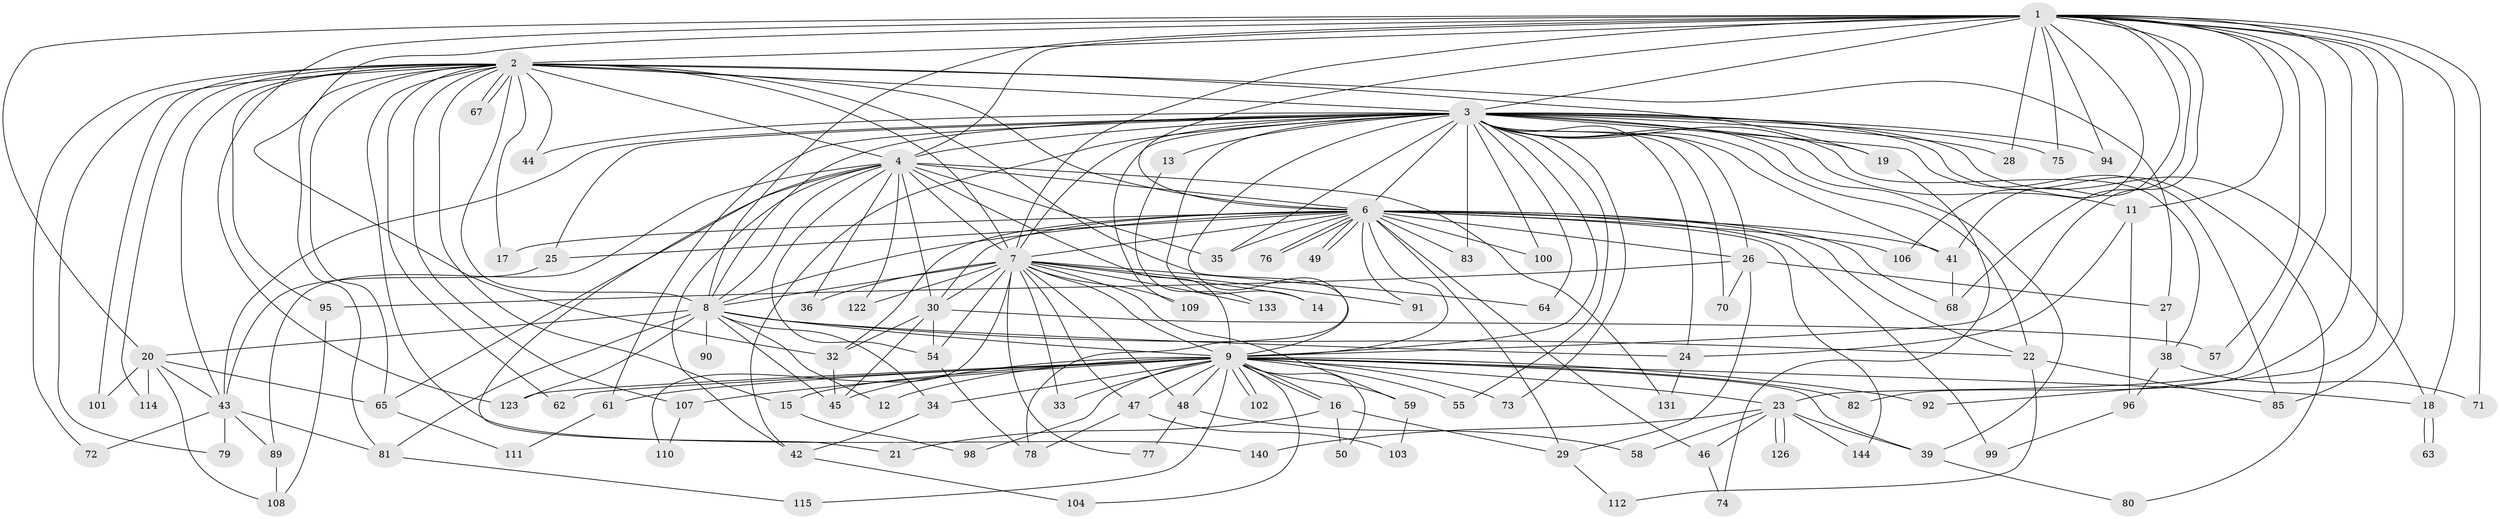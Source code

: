 // original degree distribution, {29: 0.0136986301369863, 26: 0.00684931506849315, 20: 0.00684931506849315, 18: 0.00684931506849315, 32: 0.00684931506849315, 25: 0.00684931506849315, 19: 0.00684931506849315, 38: 0.00684931506849315, 12: 0.00684931506849315, 4: 0.1232876712328767, 2: 0.5616438356164384, 3: 0.1643835616438356, 5: 0.0273972602739726, 6: 0.02054794520547945, 9: 0.00684931506849315, 8: 0.02054794520547945, 7: 0.00684931506849315}
// Generated by graph-tools (version 1.1) at 2025/17/03/04/25 18:17:25]
// undirected, 102 vertices, 236 edges
graph export_dot {
graph [start="1"]
  node [color=gray90,style=filled];
  1;
  2 [super="+56"];
  3 [super="+97+51+138+5"];
  4;
  6;
  7;
  8 [super="+53+31"];
  9;
  11;
  12;
  13;
  14;
  15;
  16;
  17;
  18;
  19 [super="+69+66"];
  20 [super="+86"];
  21;
  22 [super="+40"];
  23;
  24;
  25;
  26;
  27;
  28;
  29 [super="+105"];
  30 [super="+125+146+84"];
  32;
  33;
  34;
  35 [super="+141"];
  36;
  38;
  39;
  41 [super="+130"];
  42;
  43 [super="+134+116"];
  44 [super="+135"];
  45 [super="+93+60"];
  46;
  47 [super="+127"];
  48;
  49;
  50;
  54 [super="+142"];
  55;
  57;
  58;
  59;
  61;
  62;
  63;
  64;
  65 [super="+119"];
  67;
  68 [super="+88"];
  70;
  71;
  72;
  73 [super="+117"];
  74;
  75;
  76;
  77;
  78;
  79;
  80;
  81;
  82;
  83;
  85;
  89;
  90;
  91;
  92;
  94;
  95;
  96;
  98;
  99;
  100;
  101;
  102;
  103;
  104;
  106;
  107;
  108 [super="+132"];
  109;
  110;
  111;
  112;
  114;
  115;
  122;
  123 [super="+139"];
  126;
  131;
  133;
  140;
  144;
  1 -- 2 [weight=2];
  1 -- 3 [weight=4];
  1 -- 4;
  1 -- 6;
  1 -- 7;
  1 -- 8 [weight=2];
  1 -- 9;
  1 -- 11;
  1 -- 18;
  1 -- 20;
  1 -- 23;
  1 -- 28;
  1 -- 32;
  1 -- 41;
  1 -- 57;
  1 -- 68;
  1 -- 71;
  1 -- 75;
  1 -- 82;
  1 -- 85;
  1 -- 92;
  1 -- 94;
  1 -- 106;
  1 -- 123;
  2 -- 3 [weight=3];
  2 -- 4;
  2 -- 6;
  2 -- 7;
  2 -- 8 [weight=2];
  2 -- 9;
  2 -- 15;
  2 -- 17;
  2 -- 19;
  2 -- 27;
  2 -- 44 [weight=2];
  2 -- 62;
  2 -- 65;
  2 -- 67;
  2 -- 67;
  2 -- 79;
  2 -- 81;
  2 -- 95;
  2 -- 101;
  2 -- 107;
  2 -- 114;
  2 -- 140;
  2 -- 72;
  2 -- 43;
  3 -- 4 [weight=4];
  3 -- 6 [weight=4];
  3 -- 7 [weight=4];
  3 -- 8 [weight=4];
  3 -- 9 [weight=3];
  3 -- 11;
  3 -- 13 [weight=2];
  3 -- 19 [weight=4];
  3 -- 22;
  3 -- 26;
  3 -- 28;
  3 -- 35;
  3 -- 38;
  3 -- 43;
  3 -- 55;
  3 -- 75;
  3 -- 83 [weight=2];
  3 -- 94;
  3 -- 85;
  3 -- 78;
  3 -- 70;
  3 -- 64;
  3 -- 73;
  3 -- 14;
  3 -- 80;
  3 -- 18;
  3 -- 24 [weight=3];
  3 -- 25;
  3 -- 100;
  3 -- 39;
  3 -- 41;
  3 -- 42;
  3 -- 44;
  3 -- 109;
  3 -- 61;
  4 -- 6;
  4 -- 7;
  4 -- 8;
  4 -- 9;
  4 -- 21;
  4 -- 30;
  4 -- 35;
  4 -- 36;
  4 -- 42;
  4 -- 89;
  4 -- 122;
  4 -- 131;
  4 -- 65;
  4 -- 54;
  6 -- 7;
  6 -- 8;
  6 -- 9;
  6 -- 17;
  6 -- 25;
  6 -- 26;
  6 -- 30 [weight=2];
  6 -- 32;
  6 -- 46;
  6 -- 49;
  6 -- 49;
  6 -- 76;
  6 -- 76;
  6 -- 83;
  6 -- 91;
  6 -- 99;
  6 -- 100;
  6 -- 106;
  6 -- 144;
  6 -- 35;
  6 -- 41;
  6 -- 29;
  6 -- 68;
  6 -- 22;
  7 -- 8;
  7 -- 9;
  7 -- 14;
  7 -- 33;
  7 -- 36;
  7 -- 47;
  7 -- 48;
  7 -- 54;
  7 -- 59;
  7 -- 64;
  7 -- 77;
  7 -- 91;
  7 -- 109;
  7 -- 110;
  7 -- 122;
  7 -- 133;
  7 -- 30;
  8 -- 9 [weight=2];
  8 -- 12;
  8 -- 20;
  8 -- 22;
  8 -- 34;
  8 -- 81;
  8 -- 90 [weight=2];
  8 -- 123;
  8 -- 45;
  8 -- 24;
  9 -- 12;
  9 -- 15;
  9 -- 16;
  9 -- 16;
  9 -- 18;
  9 -- 23;
  9 -- 33;
  9 -- 34;
  9 -- 39;
  9 -- 45 [weight=2];
  9 -- 47;
  9 -- 48;
  9 -- 50;
  9 -- 55;
  9 -- 59;
  9 -- 61;
  9 -- 62;
  9 -- 82;
  9 -- 92;
  9 -- 98;
  9 -- 102;
  9 -- 102;
  9 -- 104;
  9 -- 107;
  9 -- 115;
  9 -- 123;
  9 -- 73;
  11 -- 24;
  11 -- 96;
  13 -- 133;
  15 -- 98;
  16 -- 21;
  16 -- 29;
  16 -- 50;
  18 -- 63;
  18 -- 63;
  19 -- 74;
  20 -- 65;
  20 -- 101;
  20 -- 114;
  20 -- 108;
  20 -- 43;
  22 -- 112;
  22 -- 85;
  23 -- 39;
  23 -- 46;
  23 -- 58;
  23 -- 126;
  23 -- 126;
  23 -- 140;
  23 -- 144;
  24 -- 131;
  25 -- 43;
  26 -- 27;
  26 -- 29;
  26 -- 70;
  26 -- 95;
  27 -- 38;
  29 -- 112;
  30 -- 45;
  30 -- 54;
  30 -- 57;
  30 -- 32;
  32 -- 45;
  34 -- 42;
  38 -- 71;
  38 -- 96;
  39 -- 80;
  41 -- 68;
  42 -- 104;
  43 -- 72;
  43 -- 79;
  43 -- 89;
  43 -- 81;
  46 -- 74;
  47 -- 78 [weight=2];
  47 -- 103;
  48 -- 58;
  48 -- 77;
  54 -- 78;
  59 -- 103;
  61 -- 111;
  65 -- 111;
  81 -- 115;
  89 -- 108;
  95 -- 108;
  96 -- 99;
  107 -- 110;
}
